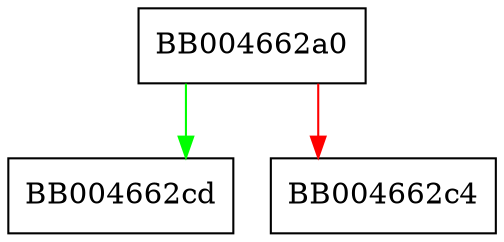 digraph app_malloc {
  node [shape="box"];
  graph [splines=ortho];
  BB004662a0 -> BB004662cd [color="green"];
  BB004662a0 -> BB004662c4 [color="red"];
}